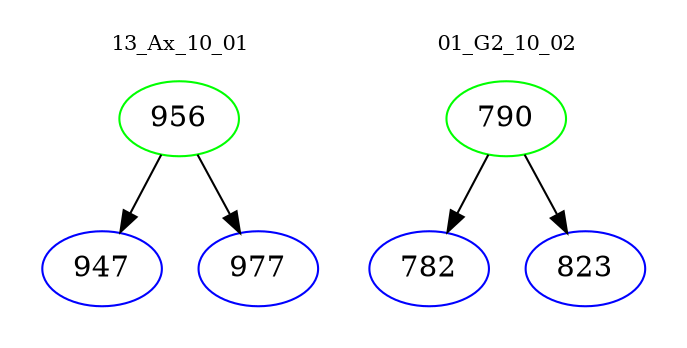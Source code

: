 digraph{
subgraph cluster_0 {
color = white
label = "13_Ax_10_01";
fontsize=10;
T0_956 [label="956", color="green"]
T0_956 -> T0_947 [color="black"]
T0_947 [label="947", color="blue"]
T0_956 -> T0_977 [color="black"]
T0_977 [label="977", color="blue"]
}
subgraph cluster_1 {
color = white
label = "01_G2_10_02";
fontsize=10;
T1_790 [label="790", color="green"]
T1_790 -> T1_782 [color="black"]
T1_782 [label="782", color="blue"]
T1_790 -> T1_823 [color="black"]
T1_823 [label="823", color="blue"]
}
}
